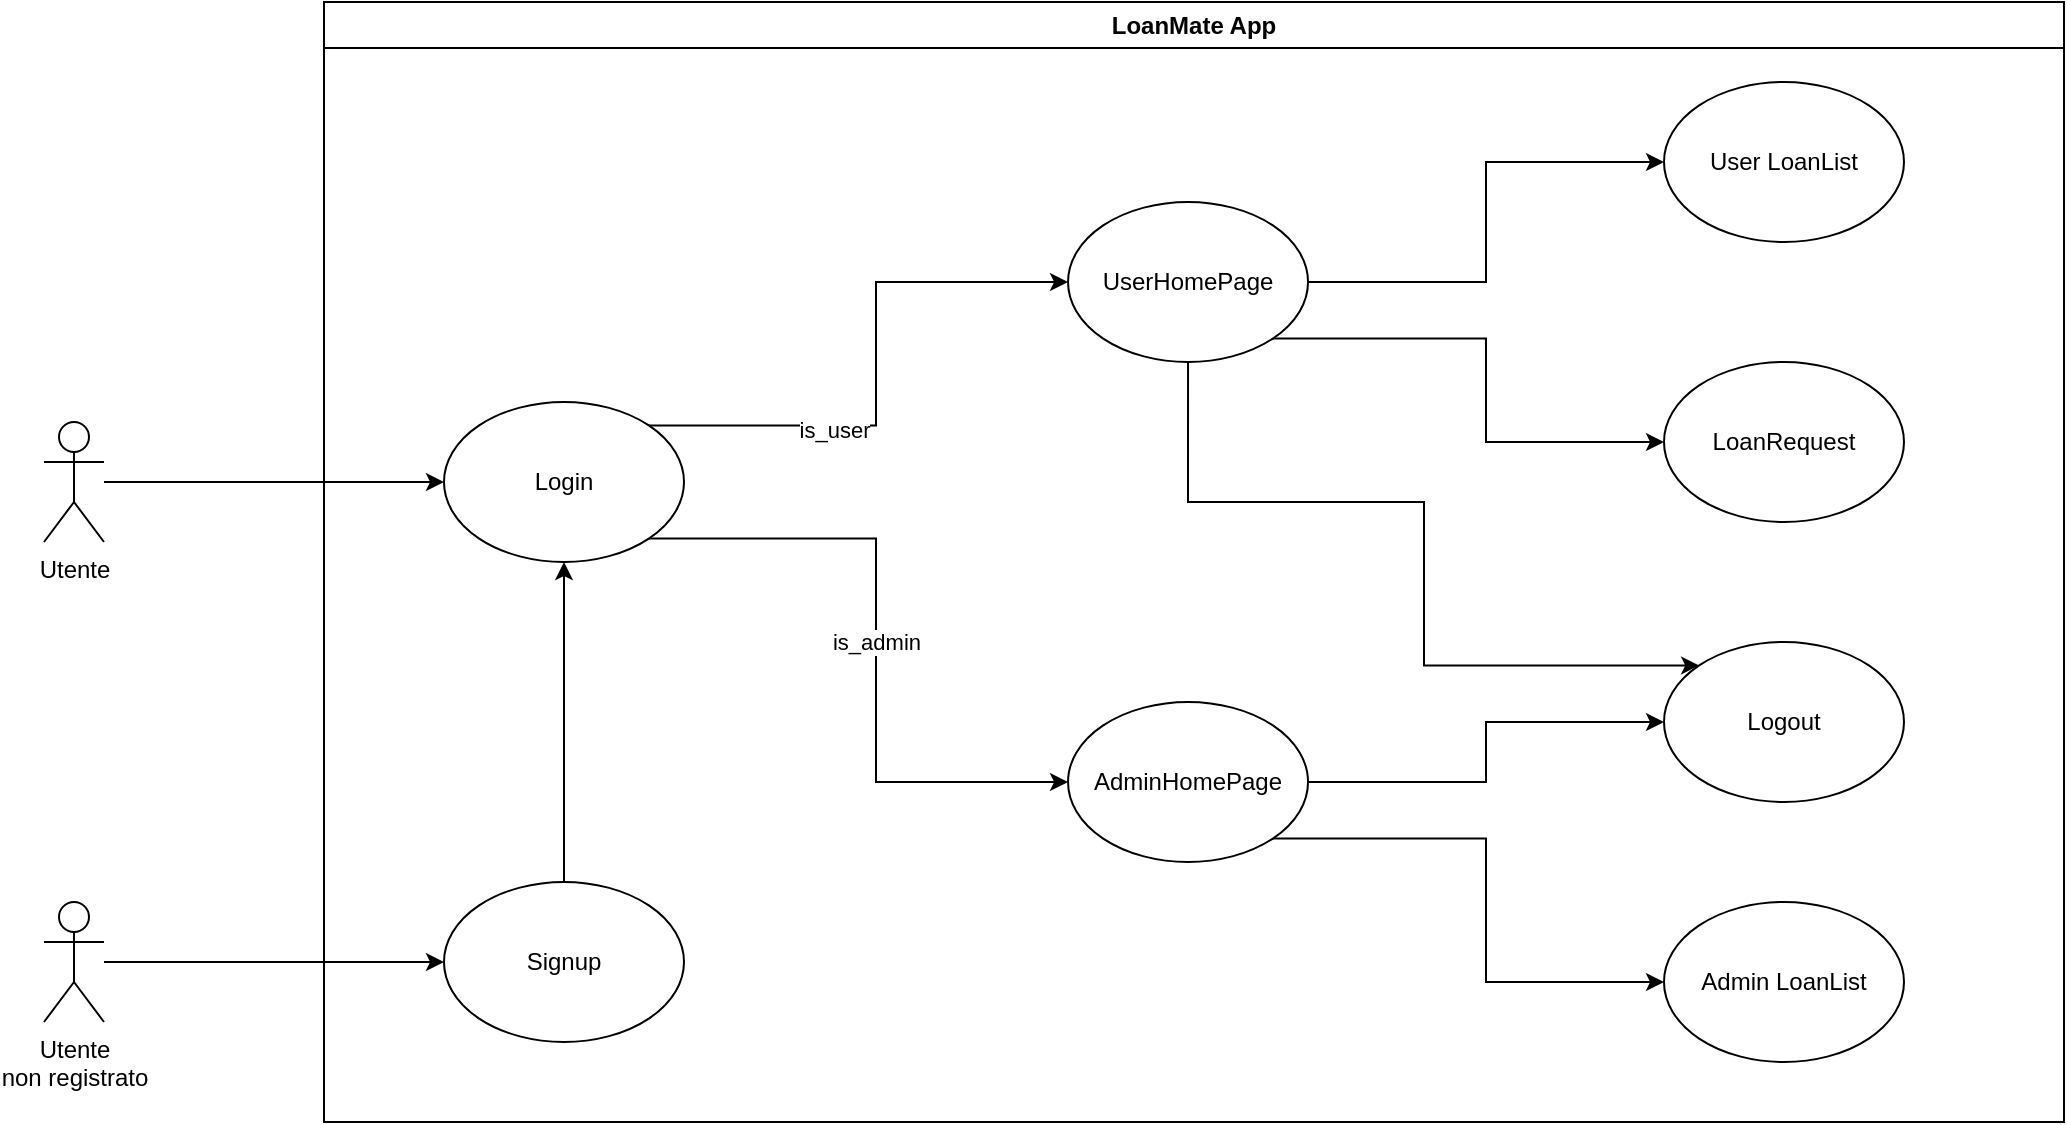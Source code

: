 <mxfile version="28.0.7">
  <diagram name="Pagina-1" id="WjTUN3KD0NlVGQAg6tuH">
    <mxGraphModel dx="1627" dy="1050" grid="1" gridSize="10" guides="1" tooltips="1" connect="1" arrows="1" fold="1" page="1" pageScale="1" pageWidth="827" pageHeight="1169" math="0" shadow="0">
      <root>
        <mxCell id="0" />
        <mxCell id="1" parent="0" />
        <mxCell id="fUpIjNEKh-ToNN0CDDjo-20" style="edgeStyle=orthogonalEdgeStyle;rounded=0;orthogonalLoop=1;jettySize=auto;html=1;entryX=0;entryY=0.5;entryDx=0;entryDy=0;" edge="1" parent="1" source="fUpIjNEKh-ToNN0CDDjo-1" target="fUpIjNEKh-ToNN0CDDjo-14">
          <mxGeometry relative="1" as="geometry" />
        </mxCell>
        <mxCell id="fUpIjNEKh-ToNN0CDDjo-1" value="Utente" style="shape=umlActor;verticalLabelPosition=bottom;verticalAlign=top;html=1;outlineConnect=0;" vertex="1" parent="1">
          <mxGeometry x="100" y="1050" width="30" height="60" as="geometry" />
        </mxCell>
        <mxCell id="fUpIjNEKh-ToNN0CDDjo-24" style="edgeStyle=orthogonalEdgeStyle;rounded=0;orthogonalLoop=1;jettySize=auto;html=1;entryX=0;entryY=0.5;entryDx=0;entryDy=0;" edge="1" parent="1" source="fUpIjNEKh-ToNN0CDDjo-6" target="fUpIjNEKh-ToNN0CDDjo-15">
          <mxGeometry relative="1" as="geometry" />
        </mxCell>
        <mxCell id="fUpIjNEKh-ToNN0CDDjo-6" value="Utente&lt;div&gt;non registrato&lt;/div&gt;" style="shape=umlActor;verticalLabelPosition=bottom;verticalAlign=top;html=1;outlineConnect=0;" vertex="1" parent="1">
          <mxGeometry x="100" y="1290" width="30" height="60" as="geometry" />
        </mxCell>
        <mxCell id="fUpIjNEKh-ToNN0CDDjo-25" style="edgeStyle=orthogonalEdgeStyle;rounded=0;orthogonalLoop=1;jettySize=auto;html=1;entryX=0.5;entryY=1;entryDx=0;entryDy=0;" edge="1" parent="1" source="fUpIjNEKh-ToNN0CDDjo-15" target="fUpIjNEKh-ToNN0CDDjo-14">
          <mxGeometry relative="1" as="geometry" />
        </mxCell>
        <mxCell id="fUpIjNEKh-ToNN0CDDjo-37" style="edgeStyle=orthogonalEdgeStyle;rounded=0;orthogonalLoop=1;jettySize=auto;html=1;exitX=1;exitY=0;exitDx=0;exitDy=0;entryX=0;entryY=0.5;entryDx=0;entryDy=0;" edge="1" parent="1" source="fUpIjNEKh-ToNN0CDDjo-14" target="fUpIjNEKh-ToNN0CDDjo-34">
          <mxGeometry relative="1" as="geometry" />
        </mxCell>
        <mxCell id="fUpIjNEKh-ToNN0CDDjo-43" value="is_user" style="edgeLabel;html=1;align=center;verticalAlign=middle;resizable=0;points=[];" vertex="1" connectable="0" parent="fUpIjNEKh-ToNN0CDDjo-37">
          <mxGeometry x="-0.342" y="-2" relative="1" as="geometry">
            <mxPoint as="offset" />
          </mxGeometry>
        </mxCell>
        <mxCell id="fUpIjNEKh-ToNN0CDDjo-38" value="is_admin" style="edgeStyle=orthogonalEdgeStyle;rounded=0;orthogonalLoop=1;jettySize=auto;html=1;exitX=1;exitY=1;exitDx=0;exitDy=0;entryX=0;entryY=0.5;entryDx=0;entryDy=0;" edge="1" parent="1" source="fUpIjNEKh-ToNN0CDDjo-14" target="fUpIjNEKh-ToNN0CDDjo-35">
          <mxGeometry relative="1" as="geometry" />
        </mxCell>
        <mxCell id="fUpIjNEKh-ToNN0CDDjo-14" value="Login" style="ellipse;whiteSpace=wrap;html=1;" vertex="1" parent="1">
          <mxGeometry x="300" y="1040" width="120" height="80" as="geometry" />
        </mxCell>
        <mxCell id="fUpIjNEKh-ToNN0CDDjo-41" style="edgeStyle=orthogonalEdgeStyle;rounded=0;orthogonalLoop=1;jettySize=auto;html=1;exitX=1;exitY=1;exitDx=0;exitDy=0;entryX=0;entryY=0.5;entryDx=0;entryDy=0;" edge="1" parent="1" source="fUpIjNEKh-ToNN0CDDjo-34" target="fUpIjNEKh-ToNN0CDDjo-18">
          <mxGeometry relative="1" as="geometry" />
        </mxCell>
        <mxCell id="fUpIjNEKh-ToNN0CDDjo-48" style="edgeStyle=orthogonalEdgeStyle;rounded=0;orthogonalLoop=1;jettySize=auto;html=1;exitX=0.5;exitY=1;exitDx=0;exitDy=0;entryX=0;entryY=0;entryDx=0;entryDy=0;" edge="1" parent="1" source="fUpIjNEKh-ToNN0CDDjo-34" target="fUpIjNEKh-ToNN0CDDjo-19">
          <mxGeometry relative="1" as="geometry">
            <Array as="points">
              <mxPoint x="672" y="1090" />
              <mxPoint x="790" y="1090" />
              <mxPoint x="790" y="1172" />
            </Array>
          </mxGeometry>
        </mxCell>
        <mxCell id="fUpIjNEKh-ToNN0CDDjo-49" style="edgeStyle=orthogonalEdgeStyle;rounded=0;orthogonalLoop=1;jettySize=auto;html=1;exitX=1;exitY=0.5;exitDx=0;exitDy=0;entryX=0;entryY=0.5;entryDx=0;entryDy=0;" edge="1" parent="1" source="fUpIjNEKh-ToNN0CDDjo-34" target="fUpIjNEKh-ToNN0CDDjo-16">
          <mxGeometry relative="1" as="geometry" />
        </mxCell>
        <mxCell id="fUpIjNEKh-ToNN0CDDjo-34" value="UserHomePage" style="ellipse;whiteSpace=wrap;html=1;" vertex="1" parent="1">
          <mxGeometry x="612.02" y="940" width="120" height="80" as="geometry" />
        </mxCell>
        <mxCell id="fUpIjNEKh-ToNN0CDDjo-44" style="edgeStyle=orthogonalEdgeStyle;rounded=0;orthogonalLoop=1;jettySize=auto;html=1;exitX=1;exitY=1;exitDx=0;exitDy=0;entryX=0;entryY=0.5;entryDx=0;entryDy=0;" edge="1" parent="1" source="fUpIjNEKh-ToNN0CDDjo-35" target="fUpIjNEKh-ToNN0CDDjo-17">
          <mxGeometry relative="1" as="geometry" />
        </mxCell>
        <mxCell id="fUpIjNEKh-ToNN0CDDjo-46" style="edgeStyle=orthogonalEdgeStyle;rounded=0;orthogonalLoop=1;jettySize=auto;html=1;exitX=1;exitY=0.5;exitDx=0;exitDy=0;entryX=0;entryY=0.5;entryDx=0;entryDy=0;" edge="1" parent="1" source="fUpIjNEKh-ToNN0CDDjo-35" target="fUpIjNEKh-ToNN0CDDjo-19">
          <mxGeometry relative="1" as="geometry" />
        </mxCell>
        <mxCell id="fUpIjNEKh-ToNN0CDDjo-35" value="AdminHomePage" style="ellipse;whiteSpace=wrap;html=1;" vertex="1" parent="1">
          <mxGeometry x="612.02" y="1190" width="120" height="80" as="geometry" />
        </mxCell>
        <mxCell id="fUpIjNEKh-ToNN0CDDjo-17" value="Admin LoanList" style="ellipse;whiteSpace=wrap;html=1;" vertex="1" parent="1">
          <mxGeometry x="910" y="1290" width="120" height="80" as="geometry" />
        </mxCell>
        <mxCell id="fUpIjNEKh-ToNN0CDDjo-16" value="User LoanList" style="ellipse;whiteSpace=wrap;html=1;" vertex="1" parent="1">
          <mxGeometry x="910" y="880" width="120" height="80" as="geometry" />
        </mxCell>
        <mxCell id="fUpIjNEKh-ToNN0CDDjo-18" value="LoanRequest" style="ellipse;whiteSpace=wrap;html=1;" vertex="1" parent="1">
          <mxGeometry x="910" y="1020" width="120" height="80" as="geometry" />
        </mxCell>
        <mxCell id="fUpIjNEKh-ToNN0CDDjo-19" value="Logout" style="ellipse;whiteSpace=wrap;html=1;" vertex="1" parent="1">
          <mxGeometry x="910" y="1160" width="120" height="80" as="geometry" />
        </mxCell>
        <mxCell id="fUpIjNEKh-ToNN0CDDjo-50" value="LoanMate App" style="swimlane;whiteSpace=wrap;html=1;" vertex="1" parent="1">
          <mxGeometry x="240" y="840" width="870" height="560" as="geometry" />
        </mxCell>
        <mxCell id="fUpIjNEKh-ToNN0CDDjo-15" value="Signup" style="ellipse;whiteSpace=wrap;html=1;" vertex="1" parent="fUpIjNEKh-ToNN0CDDjo-50">
          <mxGeometry x="60" y="440" width="120" height="80" as="geometry" />
        </mxCell>
      </root>
    </mxGraphModel>
  </diagram>
</mxfile>
